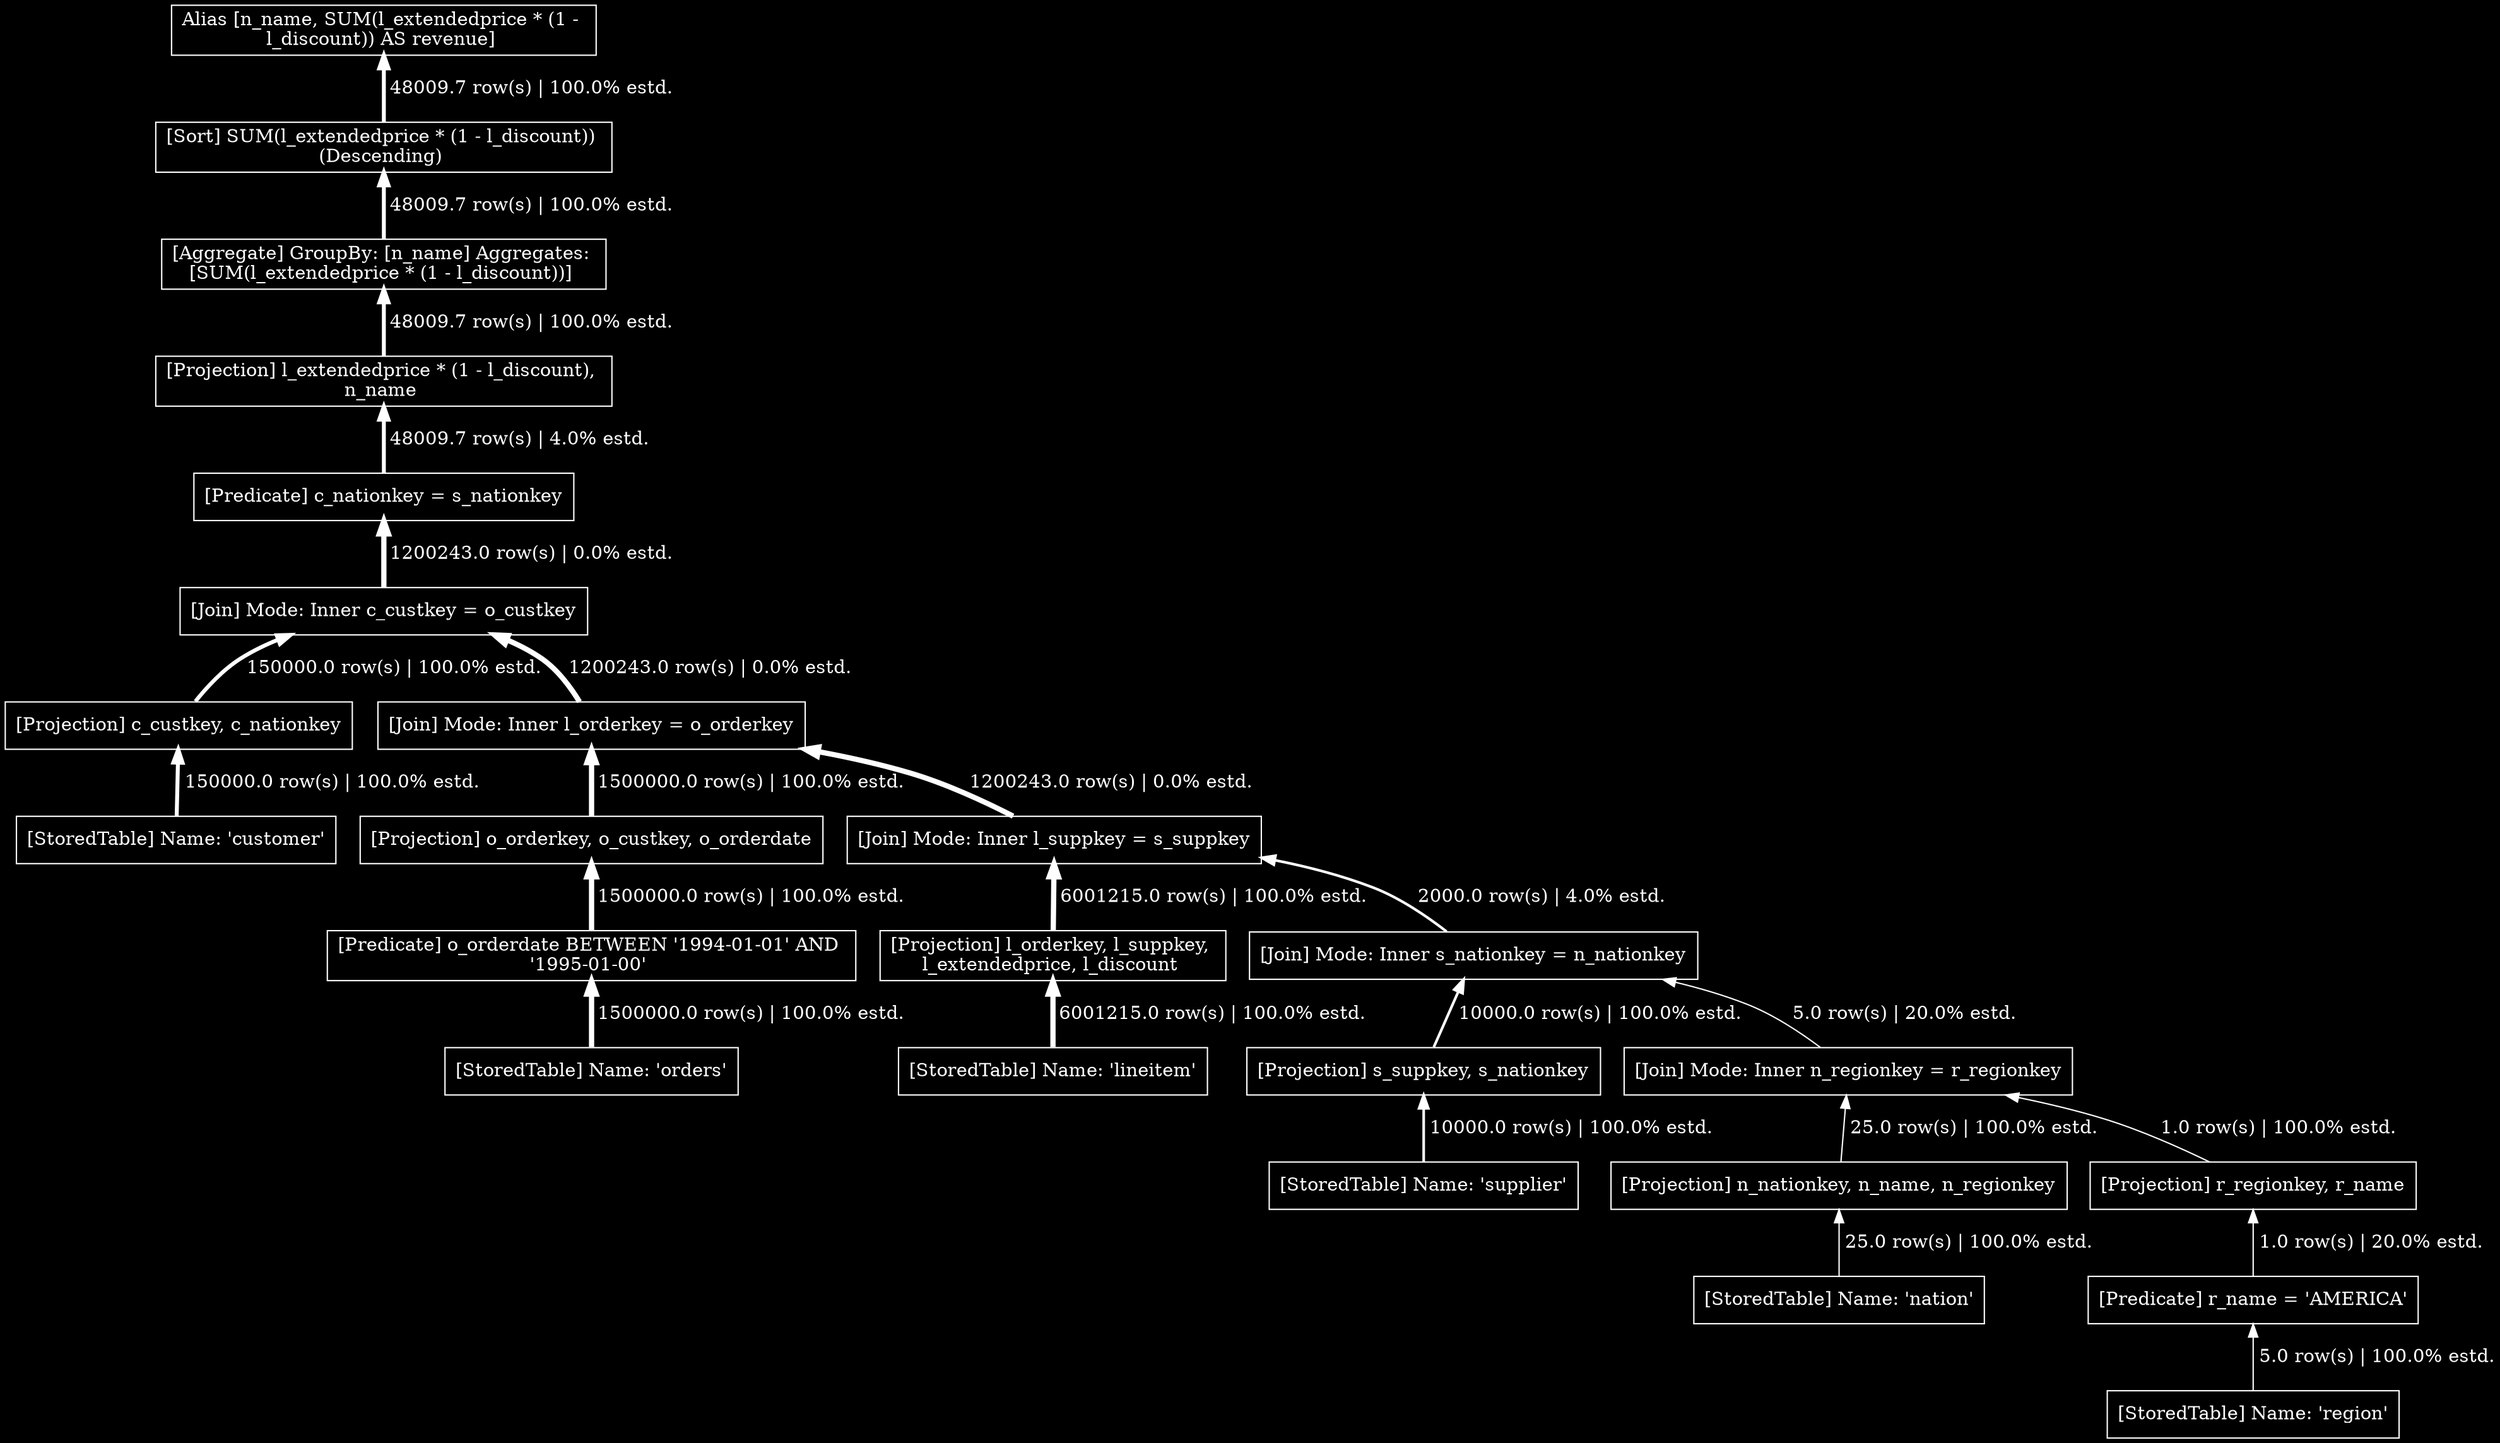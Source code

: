 digraph G {
bgcolor=black;
rankdir=BT;
ratio=compress;
94334562101280 [color=white, fontcolor=white, label="Alias [n_name, SUM(l_extendedprice * (1 - \nl_discount)) AS revenue] ", penwidth=1, shape=rectangle];
94334562101728 [color=white, fontcolor=white, label="[Sort] SUM(l_extendedprice * (1 - l_discount)) \n(Descending) ", penwidth=1, shape=rectangle];
94334832250816 [color=white, fontcolor=white, label="[Aggregate] GroupBy: [n_name] Aggregates: \n[SUM(l_extendedprice * (1 - l_discount))] ", penwidth=1, shape=rectangle];
94334562108032 [color=white, fontcolor=white, label="[Projection] l_extendedprice * (1 - l_discount), \nn_name ", penwidth=1, shape=rectangle];
94334562099248 [color=white, fontcolor=white, label="[Predicate] c_nationkey = s_nationkey", penwidth=1, shape=rectangle];
94334562245424 [color=white, fontcolor=white, label="[Join] Mode: Inner c_custkey = o_custkey", penwidth=1, shape=rectangle];
94334562102672 [color=white, fontcolor=white, label="[Projection] c_custkey, c_nationkey", penwidth=1, shape=rectangle];
94334607132416 [color=white, fontcolor=white, label="[StoredTable] Name: 'customer'", penwidth=1, shape=rectangle];
94334562095200 [color=white, fontcolor=white, label="[Join] Mode: Inner l_orderkey = o_orderkey", penwidth=1, shape=rectangle];
94334562102864 [color=white, fontcolor=white, label="[Projection] o_orderkey, o_custkey, o_orderdate", penwidth=1, shape=rectangle];
94334562103152 [color=white, fontcolor=white, label="[Predicate] o_orderdate BETWEEN '1994-01-01' AND \n'1995-01-00' ", penwidth=1, shape=rectangle];
94334595403152 [color=white, fontcolor=white, label="[StoredTable] Name: 'orders'", penwidth=1, shape=rectangle];
94334562093376 [color=white, fontcolor=white, label="[Join] Mode: Inner l_suppkey = s_suppkey", penwidth=1, shape=rectangle];
94334562102528 [color=white, fontcolor=white, label="[Projection] l_orderkey, l_suppkey, \nl_extendedprice, l_discount ", penwidth=1, shape=rectangle];
94334334570784 [color=white, fontcolor=white, label="[StoredTable] Name: 'lineitem'", penwidth=1, shape=rectangle];
94334562091696 [color=white, fontcolor=white, label="[Join] Mode: Inner s_nationkey = n_nationkey", penwidth=1, shape=rectangle];
94334562102336 [color=white, fontcolor=white, label="[Projection] s_suppkey, s_nationkey", penwidth=1, shape=rectangle];
94334334499888 [color=white, fontcolor=white, label="[StoredTable] Name: 'supplier'", penwidth=1, shape=rectangle];
94334930045056 [color=white, fontcolor=white, label="[Join] Mode: Inner n_regionkey = r_regionkey", penwidth=1, shape=rectangle];
94334562100272 [color=white, fontcolor=white, label="[Projection] n_nationkey, n_name, n_regionkey", penwidth=1, shape=rectangle];
94334334500384 [color=white, fontcolor=white, label="[StoredTable] Name: 'nation'", penwidth=1, shape=rectangle];
94334743179840 [color=white, fontcolor=white, label="[Projection] r_regionkey, r_name", penwidth=1, shape=rectangle];
94334562103008 [color=white, fontcolor=white, label="[Predicate] r_name = 'AMERICA'", penwidth=1, shape=rectangle];
94334334500880 [color=white, fontcolor=white, label="[StoredTable] Name: 'region'", penwidth=1, shape=rectangle];
94334562101728->94334562101280  [color=white, dir=forward, fontcolor=white, label=" 48009.7 row(s) | 100.0% estd.", penwidth=3, style=solid];
94334832250816->94334562101728  [color=white, dir=forward, fontcolor=white, label=" 48009.7 row(s) | 100.0% estd.", penwidth=3, style=solid];
94334562108032->94334832250816  [color=white, dir=forward, fontcolor=white, label=" 48009.7 row(s) | 100.0% estd.", penwidth=3, style=solid];
94334562099248->94334562108032  [color=white, dir=forward, fontcolor=white, label=" 48009.7 row(s) | 4.0% estd.", penwidth=3, style=solid];
94334562245424->94334562099248  [color=white, dir=forward, fontcolor=white, label=" 1200243.0 row(s) | 0.0% estd.", penwidth=4, style=solid];
94334562102672->94334562245424  [color=white, dir=forward, fontcolor=white, label=" 150000.0 row(s) | 100.0% estd.", penwidth=3, style=solid];
94334607132416->94334562102672  [color=white, dir=forward, fontcolor=white, label=" 150000.0 row(s) | 100.0% estd.", penwidth=3, style=solid];
94334562095200->94334562245424  [color=white, dir=forward, fontcolor=white, label=" 1200243.0 row(s) | 0.0% estd.", penwidth=4, style=solid];
94334562102864->94334562095200  [color=white, dir=forward, fontcolor=white, label=" 1500000.0 row(s) | 100.0% estd.", penwidth=4, style=solid];
94334562103152->94334562102864  [color=white, dir=forward, fontcolor=white, label=" 1500000.0 row(s) | 100.0% estd.", penwidth=4, style=solid];
94334595403152->94334562103152  [color=white, dir=forward, fontcolor=white, label=" 1500000.0 row(s) | 100.0% estd.", penwidth=4, style=solid];
94334562093376->94334562095200  [color=white, dir=forward, fontcolor=white, label=" 1200243.0 row(s) | 0.0% estd.", penwidth=4, style=solid];
94334562102528->94334562093376  [color=white, dir=forward, fontcolor=white, label=" 6001215.0 row(s) | 100.0% estd.", penwidth=4, style=solid];
94334334570784->94334562102528  [color=white, dir=forward, fontcolor=white, label=" 6001215.0 row(s) | 100.0% estd.", penwidth=4, style=solid];
94334562091696->94334562093376  [color=white, dir=forward, fontcolor=white, label=" 2000.0 row(s) | 4.0% estd.", penwidth=2, style=solid];
94334562102336->94334562091696  [color=white, dir=forward, fontcolor=white, label=" 10000.0 row(s) | 100.0% estd.", penwidth=2, style=solid];
94334334499888->94334562102336  [color=white, dir=forward, fontcolor=white, label=" 10000.0 row(s) | 100.0% estd.", penwidth=2, style=solid];
94334930045056->94334562091696  [color=white, dir=forward, fontcolor=white, label=" 5.0 row(s) | 20.0% estd.", penwidth=1, style=solid];
94334562100272->94334930045056  [color=white, dir=forward, fontcolor=white, label=" 25.0 row(s) | 100.0% estd.", penwidth=1, style=solid];
94334334500384->94334562100272  [color=white, dir=forward, fontcolor=white, label=" 25.0 row(s) | 100.0% estd.", penwidth=1, style=solid];
94334743179840->94334930045056  [color=white, dir=forward, fontcolor=white, label=" 1.0 row(s) | 100.0% estd.", penwidth=1, style=solid];
94334562103008->94334743179840  [color=white, dir=forward, fontcolor=white, label=" 1.0 row(s) | 20.0% estd.", penwidth=1, style=solid];
94334334500880->94334562103008  [color=white, dir=forward, fontcolor=white, label=" 5.0 row(s) | 100.0% estd.", penwidth=1, style=solid];
}
